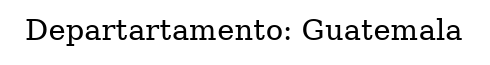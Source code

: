 digraph G {
label="Departartamento: Guatemala";
	subgraph cluster_0 {
	node[fontname="Arial", color="blue"];
	edge [color="green"];
	label = "Usuario: pedro";
	color=blue
	}
}

